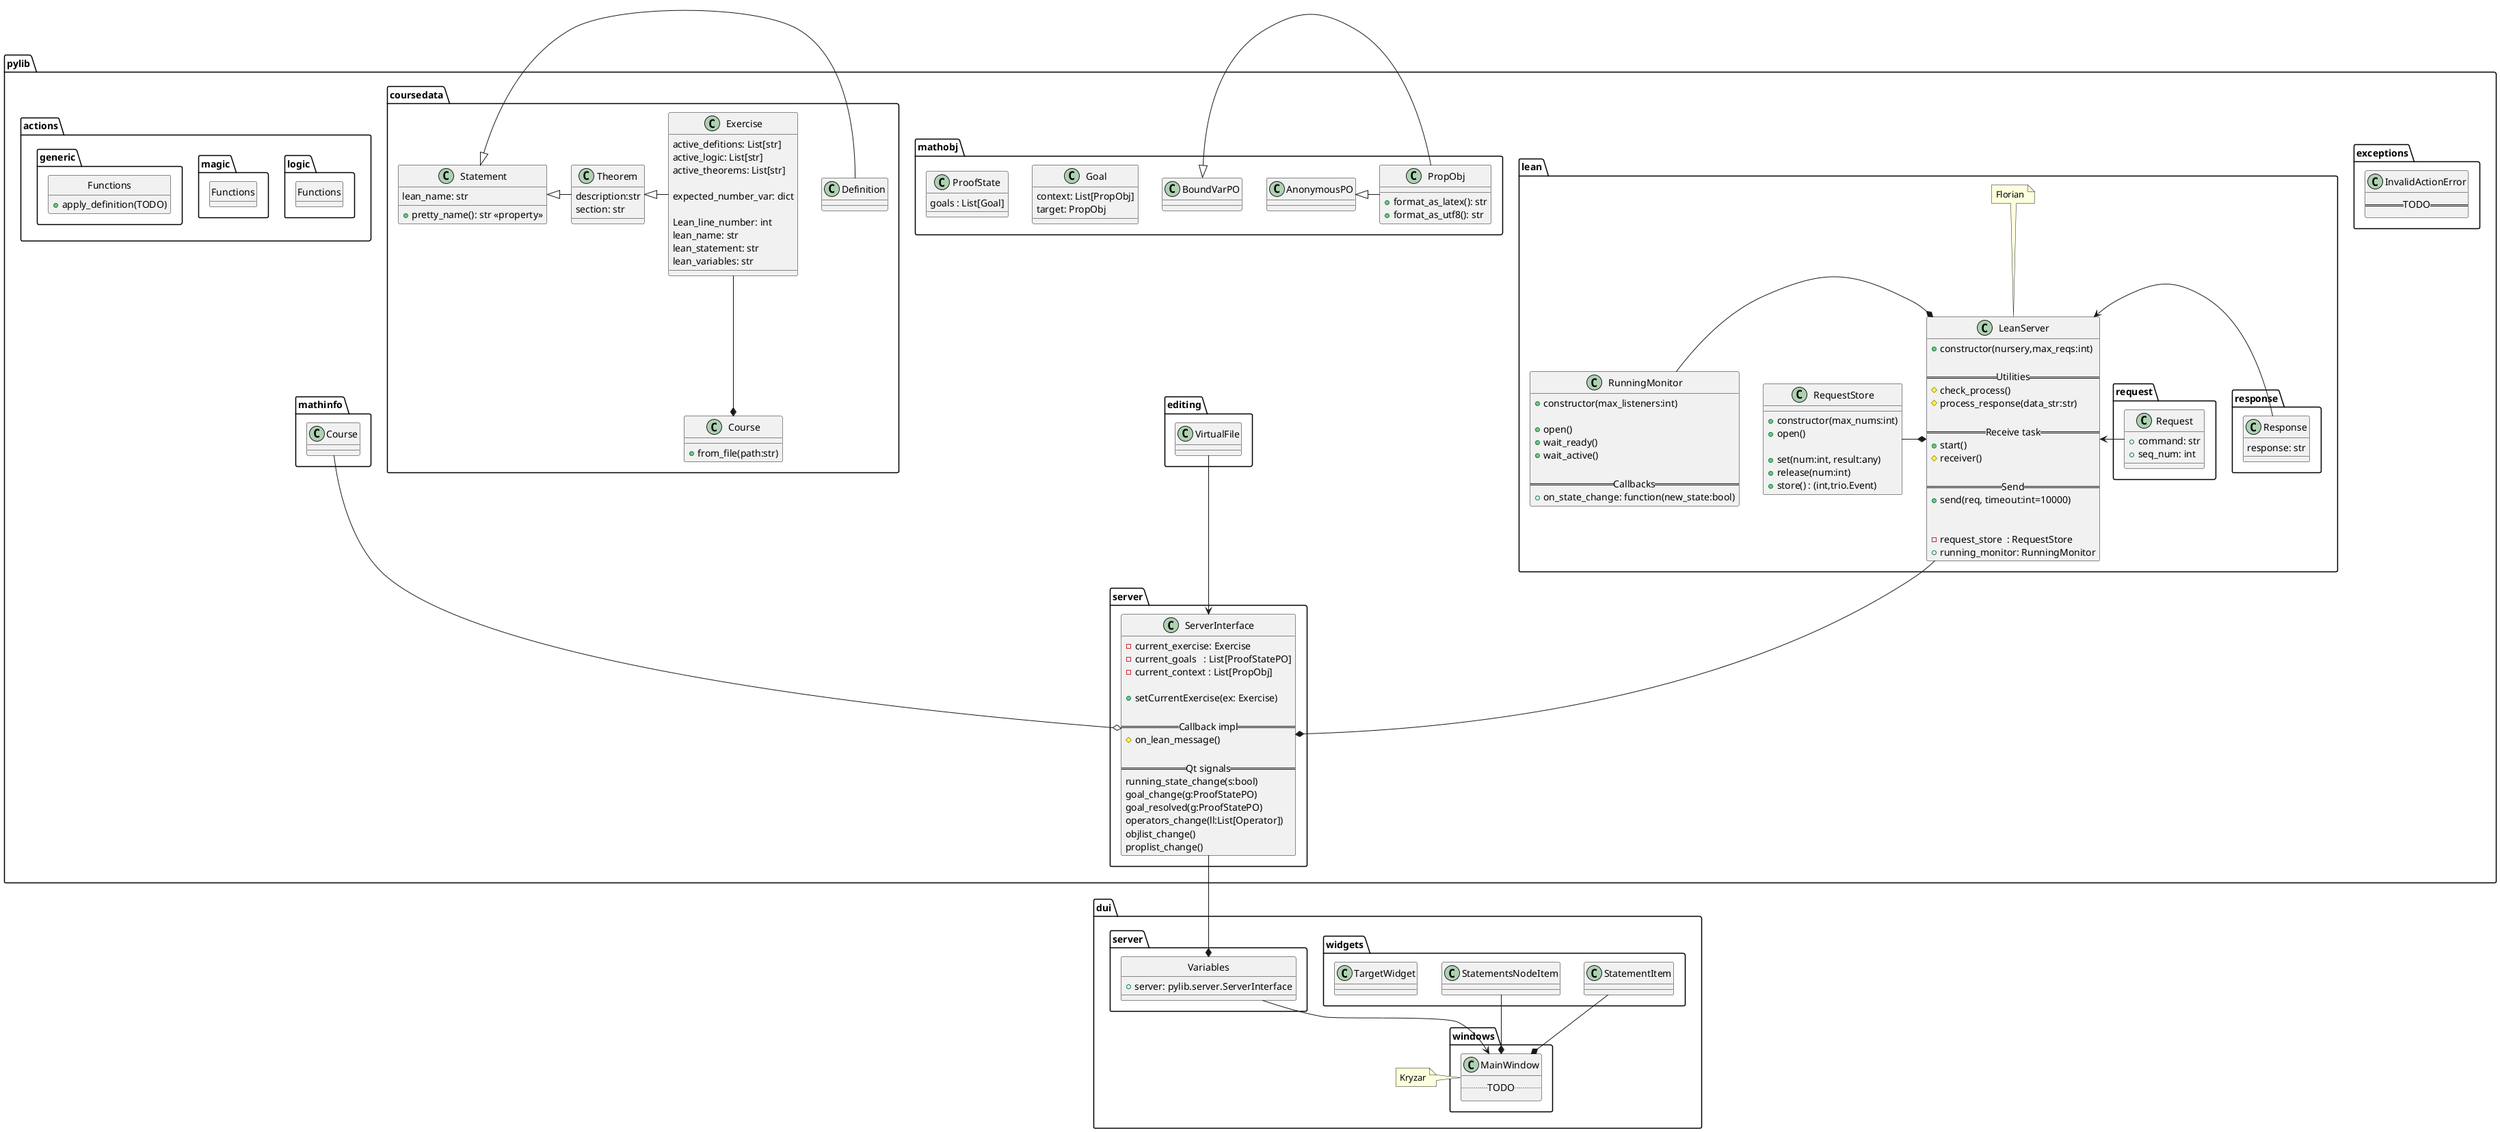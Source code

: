 @startuml
namespace pylib {
    namespace exceptions {
        class InvalidActionError {
            == TODO ==
        }
    }

    namespace lean {
        namespace response {
            class Response {
                {field} response: str
            }
        }

        namespace request {
            class Request {
                {field} +command: str
                {field} +seq_num: int
            }
        }

        class RequestStore {
            {method} +constructor(max_nums:int)
            {method} +open()

            {method} +set(num:int, result:any)
            {method} +release(num:int)
            {method} +store() : (int,trio.Event)
        }

        class RunningMonitor {
            {method} +constructor(max_listeners:int)

            {method} +open()
            {method} +wait_ready()
            {method} +wait_active()

            == Callbacks ==
            {field}  +on_state_change: function(new_state:bool)
        }

        class LeanServer {
            {method} +constructor(nursery,max_reqs:int)

            == Utilities ==
            {method} #check_process()
            {method} #process_response(data_str:str)

            == Receive task ==
            {method} +start()
            {method} #receiver()

            == Send ==
            {method} +send(req, timeout:int=10000)


            {field} -request_store  : RequestStore
            {field} +running_monitor: RunningMonitor
        }

        note top of LeanServer : Florian

        pylib.lean.RequestStore      -* pylib.lean.LeanServer
        pylib.lean.RunningMonitor    -* pylib.lean.LeanServer

        pylib.lean.response.Response -> pylib.lean.LeanServer
        pylib.lean.request.Request   -> pylib.lean.LeanServer
    }

    namespace editing {
        class VirtualFile {
        }
    }

    namespace mathobj {
        class PropObj {
            +format_as_latex(): str
            +format_as_utf8(): str
        }

        class AnonymousPO
        class BoundVarPO
        'class ProofStatePO

        class Goal {
            context: List[PropObj]
            target: PropObj
        }

        class ProofState {
            goals : List[Goal]
        }
            

        AnonymousPO  <|- PropObj
        BoundVarPO   <|- PropObj
        
        'ProofStatePO <|- PropObj
    }

    namespace coursedata {
        class Statement {
            lean_name: str
            +pretty_name(): str <<property>>
        }

        class Theorem {
            description:str
            section: str  
        }

        class Exercise {
            active_defitions: List[str]
            active_logic: List[str]
            active_theorems: List[str]

            expected_number_var: dict  

            Lean_line_number: int
            lean_name: str  
            lean_statement: str  
            lean_variables: str  
        }

        class Definition

        Statement <|- Definition
        Statement <|- Theorem
        Theorem   <|- Exercise

        class Course {
            +from_file(path:str)
        }

        Exercise --* Course
    }

    namespace actions {
        namespace logic {
            class Functions {

            }

            hide Functions circle
            hide Functions members
            show Functions methods
        }

        namespace magic {
            class Functions {

            }

            hide Functions circle
            hide Functions members
            show Functions methods
        }

        namespace generic {
            class Functions {
                +apply_definition(TODO)
            }

            hide Functions circle
            hide Functions members
            show Functions methods
        }
    }

    namespace server {
        class ServerInterface {
            -current_exercise: Exercise
            -current_goals   : List[ProofStatePO]
            -current_context : List[PropObj]

            +setCurrentExercise(ex: Exercise)

            == Callback impl ==
            #on_lean_message()

            == Qt signals ==
            running_state_change(s:bool)
            goal_change(g:ProofStatePO)
            goal_resolved(g:ProofStatePO)
            operators_change(ll:List[Operator])
            objlist_change()
            proplist_change()
        }
    }

    pylib.mathinfo.Course      --o pylib.server.ServerInterface

    pylib.editing.VirtualFile  --> pylib.server.ServerInterface
    pylib.lean.LeanServer      --* pylib.server.ServerInterface
}

namespace dui {
    namespace widgets {
        class StatementItem
        class StatementsNodeItem
        class TargetWidget
    }

    namespace windows {
        class MainWindow {
            .. TODO ..
        }
    }

    namespace server {
        class Variables {
            +server: pylib.server.ServerInterface
        }

        pylib.server.ServerInterface --* Variables

        hide Variables circle
        hide Variables methods
        show Variables members
    }

    dui.widgets.StatementItem     --* dui.windows.MainWindow
    dui.widgets.StatementsNodeItem --* dui.windows.MainWindow

    dui.server.Variables     --> dui.windows.MainWindow

    note left of dui.windows.MainWindow : Kryzar
}
@enduml
